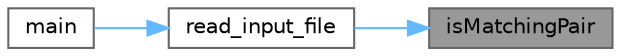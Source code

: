 digraph "isMatchingPair"
{
 // LATEX_PDF_SIZE
  bgcolor="transparent";
  edge [fontname=Helvetica,fontsize=10,labelfontname=Helvetica,labelfontsize=10];
  node [fontname=Helvetica,fontsize=10,shape=box,height=0.2,width=0.4];
  rankdir="RL";
  Node1 [id="Node000001",label="isMatchingPair",height=0.2,width=0.4,color="gray40", fillcolor="grey60", style="filled", fontcolor="black",tooltip="Checks if the given pair of brackets match."];
  Node1 -> Node2 [id="edge1_Node000001_Node000002",dir="back",color="steelblue1",style="solid",tooltip=" "];
  Node2 [id="Node000002",label="read_input_file",height=0.2,width=0.4,color="grey40", fillcolor="white", style="filled",URL="$_bracket_checker2_8cpp.html#a84e3a19d542ba6c253ed5d283806688f",tooltip="Reads the input file and finds unmatched brackets."];
  Node2 -> Node3 [id="edge2_Node000002_Node000003",dir="back",color="steelblue1",style="solid",tooltip=" "];
  Node3 [id="Node000003",label="main",height=0.2,width=0.4,color="grey40", fillcolor="white", style="filled",URL="$_main_8cpp.html#ae66f6b31b5ad750f1fe042a706a4e3d4",tooltip="The main function of the program."];
}
